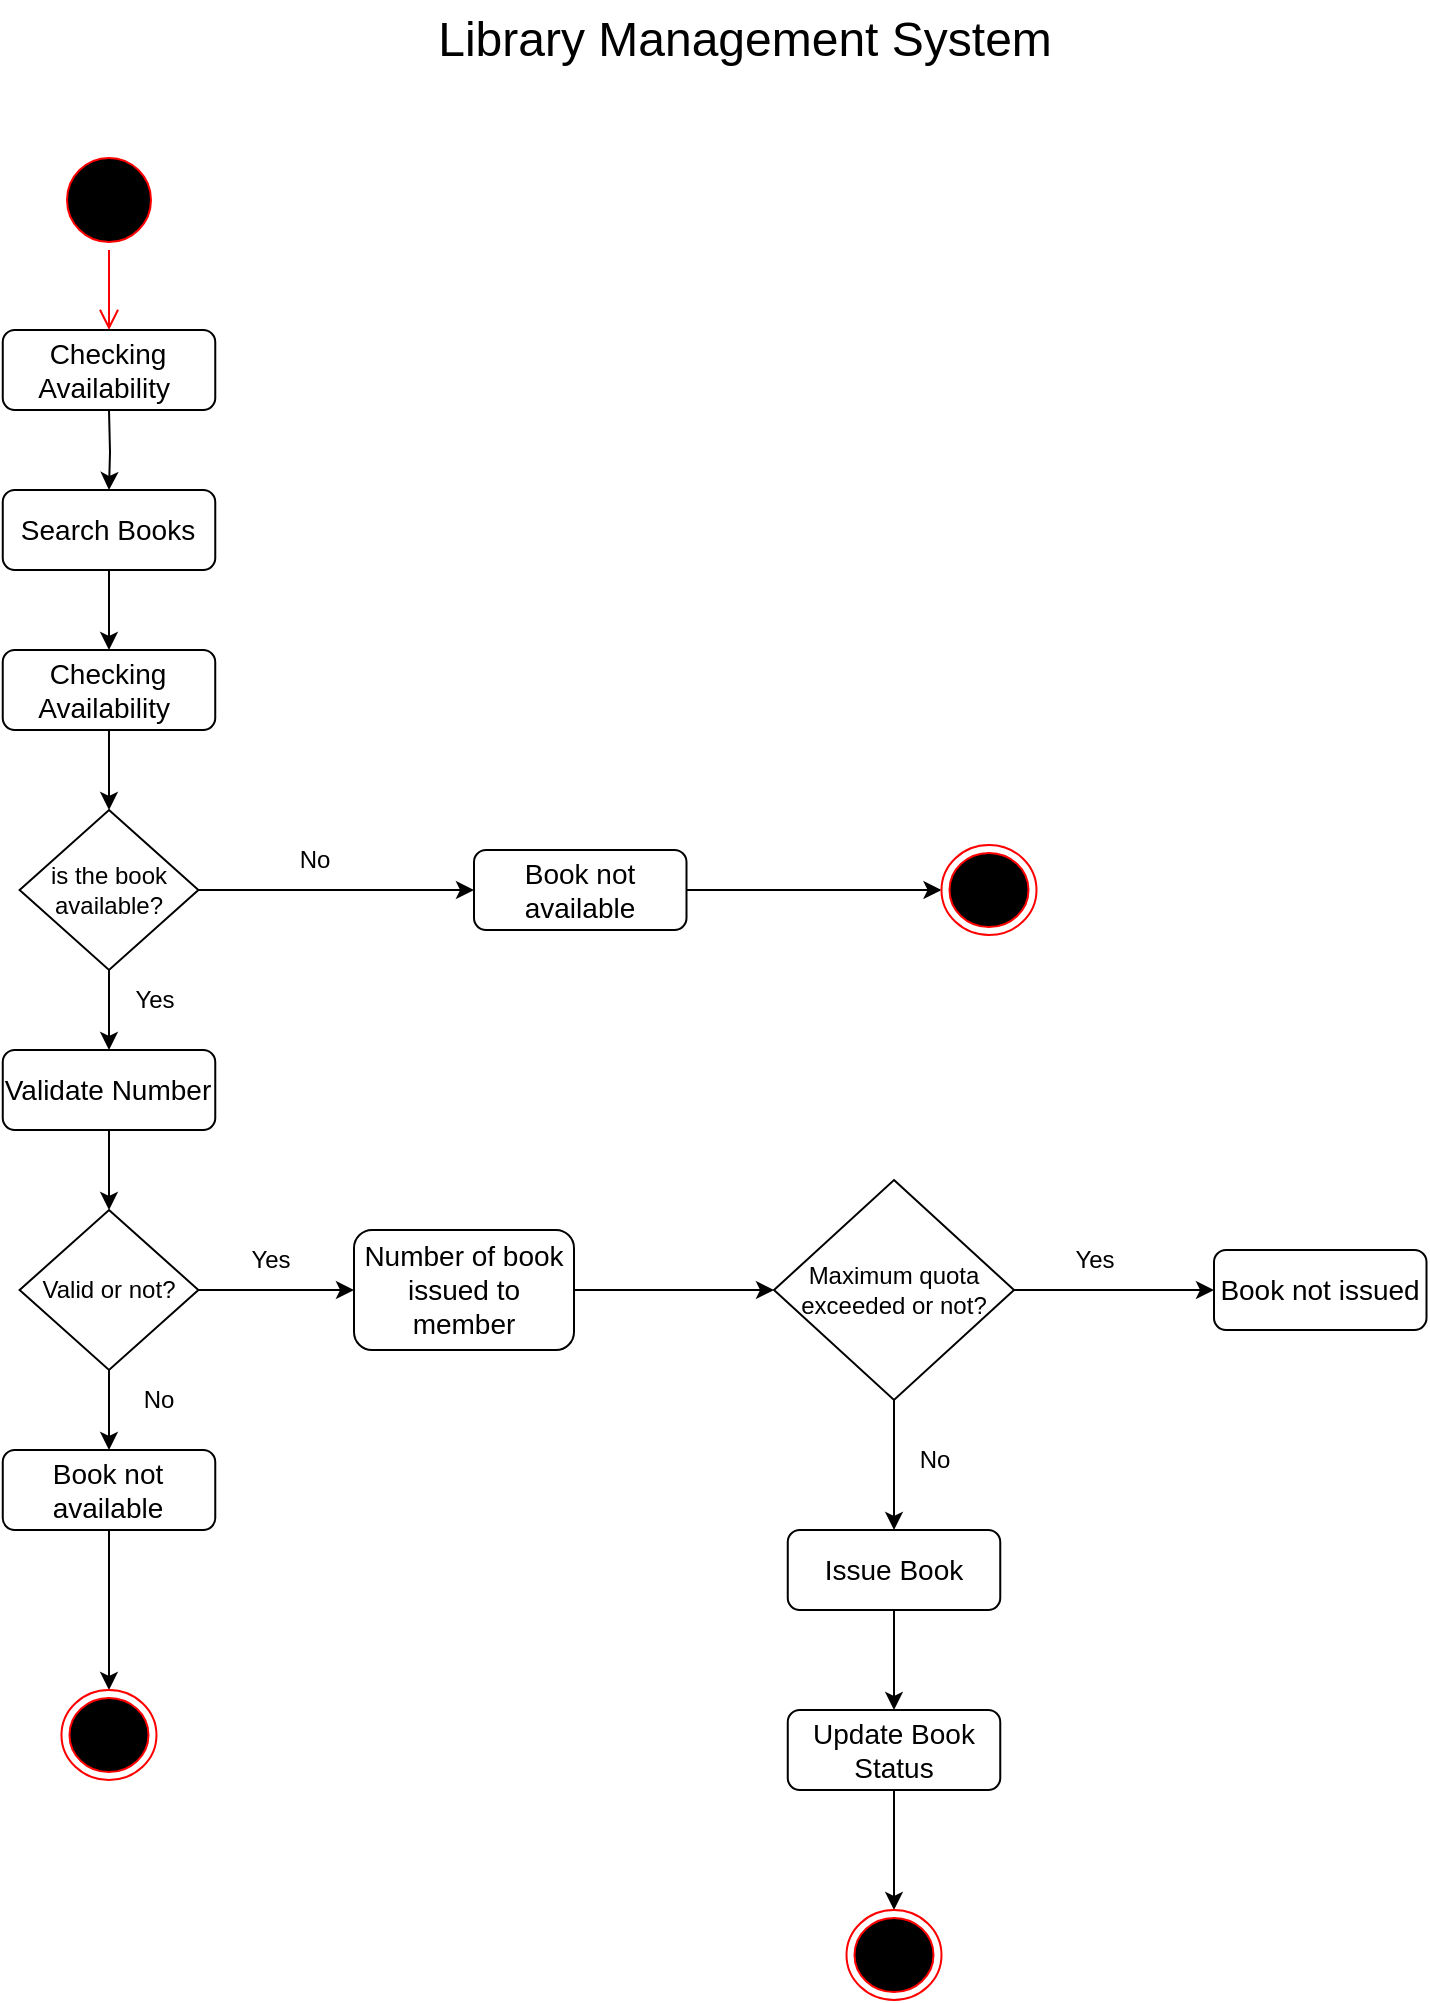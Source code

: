<mxfile version="21.1.7" type="github">
  <diagram name="Page-1" id="6-QPMzgGGsWPTE16h2YF">
    <mxGraphModel dx="1750" dy="955" grid="1" gridSize="10" guides="1" tooltips="1" connect="1" arrows="1" fold="1" page="1" pageScale="1" pageWidth="850" pageHeight="1100" math="0" shadow="0">
      <root>
        <mxCell id="0" />
        <mxCell id="1" parent="0" />
        <mxCell id="cj6CcQixQTtZFjvys8FD-1" value="" style="ellipse;html=1;shape=startState;fillColor=#000000;strokeColor=#ff0000;" vertex="1" parent="1">
          <mxGeometry x="92.5" y="110" width="50" height="50" as="geometry" />
        </mxCell>
        <mxCell id="cj6CcQixQTtZFjvys8FD-2" value="" style="edgeStyle=orthogonalEdgeStyle;html=1;verticalAlign=bottom;endArrow=open;endSize=8;strokeColor=#ff0000;rounded=0;entryX=0.5;entryY=0;entryDx=0;entryDy=0;" edge="1" source="cj6CcQixQTtZFjvys8FD-1" parent="1" target="cj6CcQixQTtZFjvys8FD-11">
          <mxGeometry relative="1" as="geometry">
            <mxPoint x="117.5" y="200" as="targetPoint" />
          </mxGeometry>
        </mxCell>
        <mxCell id="cj6CcQixQTtZFjvys8FD-6" style="edgeStyle=orthogonalEdgeStyle;rounded=0;orthogonalLoop=1;jettySize=auto;html=1;exitX=0.5;exitY=1;exitDx=0;exitDy=0;entryX=0.5;entryY=0;entryDx=0;entryDy=0;" edge="1" parent="1" target="cj6CcQixQTtZFjvys8FD-4">
          <mxGeometry relative="1" as="geometry">
            <mxPoint x="117.5" y="240" as="sourcePoint" />
          </mxGeometry>
        </mxCell>
        <mxCell id="cj6CcQixQTtZFjvys8FD-7" style="edgeStyle=orthogonalEdgeStyle;rounded=0;orthogonalLoop=1;jettySize=auto;html=1;exitX=0.5;exitY=1;exitDx=0;exitDy=0;entryX=0.5;entryY=0;entryDx=0;entryDy=0;" edge="1" parent="1" source="cj6CcQixQTtZFjvys8FD-4" target="cj6CcQixQTtZFjvys8FD-10">
          <mxGeometry relative="1" as="geometry">
            <mxPoint x="117.5" y="430" as="targetPoint" />
          </mxGeometry>
        </mxCell>
        <mxCell id="cj6CcQixQTtZFjvys8FD-4" value="&lt;font style=&quot;font-size: 14px;&quot;&gt;Search Books&lt;/font&gt;" style="rounded=1;whiteSpace=wrap;html=1;" vertex="1" parent="1">
          <mxGeometry x="64.38" y="280" width="106.25" height="40" as="geometry" />
        </mxCell>
        <mxCell id="cj6CcQixQTtZFjvys8FD-14" style="edgeStyle=orthogonalEdgeStyle;rounded=0;orthogonalLoop=1;jettySize=auto;html=1;exitX=1;exitY=0.5;exitDx=0;exitDy=0;entryX=0;entryY=0.5;entryDx=0;entryDy=0;" edge="1" parent="1" source="cj6CcQixQTtZFjvys8FD-8" target="cj6CcQixQTtZFjvys8FD-13">
          <mxGeometry relative="1" as="geometry" />
        </mxCell>
        <mxCell id="cj6CcQixQTtZFjvys8FD-15" style="edgeStyle=orthogonalEdgeStyle;rounded=0;orthogonalLoop=1;jettySize=auto;html=1;exitX=0.5;exitY=1;exitDx=0;exitDy=0;entryX=0.5;entryY=0;entryDx=0;entryDy=0;" edge="1" parent="1" source="cj6CcQixQTtZFjvys8FD-8" target="cj6CcQixQTtZFjvys8FD-18">
          <mxGeometry relative="1" as="geometry">
            <mxPoint x="118" y="570" as="targetPoint" />
          </mxGeometry>
        </mxCell>
        <mxCell id="cj6CcQixQTtZFjvys8FD-8" value="is the book available?" style="rhombus;whiteSpace=wrap;html=1;" vertex="1" parent="1">
          <mxGeometry x="72.81" y="440" width="89.39" height="80" as="geometry" />
        </mxCell>
        <mxCell id="cj6CcQixQTtZFjvys8FD-12" style="edgeStyle=orthogonalEdgeStyle;rounded=0;orthogonalLoop=1;jettySize=auto;html=1;exitX=0.5;exitY=1;exitDx=0;exitDy=0;entryX=0.5;entryY=0;entryDx=0;entryDy=0;" edge="1" parent="1" source="cj6CcQixQTtZFjvys8FD-10" target="cj6CcQixQTtZFjvys8FD-8">
          <mxGeometry relative="1" as="geometry" />
        </mxCell>
        <mxCell id="cj6CcQixQTtZFjvys8FD-10" value="&lt;font style=&quot;font-size: 14px;&quot;&gt;Checking Availability&amp;nbsp;&lt;/font&gt;" style="rounded=1;whiteSpace=wrap;html=1;" vertex="1" parent="1">
          <mxGeometry x="64.37" y="360" width="106.25" height="40" as="geometry" />
        </mxCell>
        <mxCell id="cj6CcQixQTtZFjvys8FD-11" value="&lt;font style=&quot;font-size: 14px;&quot;&gt;Checking Availability&amp;nbsp;&lt;/font&gt;" style="rounded=1;whiteSpace=wrap;html=1;" vertex="1" parent="1">
          <mxGeometry x="64.38" y="200" width="106.25" height="40" as="geometry" />
        </mxCell>
        <mxCell id="cj6CcQixQTtZFjvys8FD-43" style="edgeStyle=orthogonalEdgeStyle;rounded=0;orthogonalLoop=1;jettySize=auto;html=1;exitX=1;exitY=0.5;exitDx=0;exitDy=0;entryX=0;entryY=0.5;entryDx=0;entryDy=0;" edge="1" parent="1" source="cj6CcQixQTtZFjvys8FD-13" target="cj6CcQixQTtZFjvys8FD-42">
          <mxGeometry relative="1" as="geometry" />
        </mxCell>
        <mxCell id="cj6CcQixQTtZFjvys8FD-13" value="&lt;font style=&quot;font-size: 14px;&quot;&gt;Book not available&lt;/font&gt;" style="rounded=1;whiteSpace=wrap;html=1;" vertex="1" parent="1">
          <mxGeometry x="300" y="460" width="106.25" height="40" as="geometry" />
        </mxCell>
        <mxCell id="cj6CcQixQTtZFjvys8FD-16" value="No" style="text;html=1;align=center;verticalAlign=middle;resizable=0;points=[];autosize=1;strokeColor=none;fillColor=none;" vertex="1" parent="1">
          <mxGeometry x="200" y="450" width="40" height="30" as="geometry" />
        </mxCell>
        <mxCell id="cj6CcQixQTtZFjvys8FD-17" value="Yes" style="text;html=1;align=center;verticalAlign=middle;resizable=0;points=[];autosize=1;strokeColor=none;fillColor=none;" vertex="1" parent="1">
          <mxGeometry x="120" y="520" width="40" height="30" as="geometry" />
        </mxCell>
        <mxCell id="cj6CcQixQTtZFjvys8FD-20" style="edgeStyle=orthogonalEdgeStyle;rounded=0;orthogonalLoop=1;jettySize=auto;html=1;exitX=0.5;exitY=1;exitDx=0;exitDy=0;entryX=0.5;entryY=0;entryDx=0;entryDy=0;" edge="1" parent="1" source="cj6CcQixQTtZFjvys8FD-18" target="cj6CcQixQTtZFjvys8FD-19">
          <mxGeometry relative="1" as="geometry" />
        </mxCell>
        <mxCell id="cj6CcQixQTtZFjvys8FD-18" value="&lt;font style=&quot;font-size: 14px;&quot;&gt;Validate Number&lt;/font&gt;" style="rounded=1;whiteSpace=wrap;html=1;" vertex="1" parent="1">
          <mxGeometry x="64.38" y="560" width="106.25" height="40" as="geometry" />
        </mxCell>
        <mxCell id="cj6CcQixQTtZFjvys8FD-22" style="edgeStyle=orthogonalEdgeStyle;rounded=0;orthogonalLoop=1;jettySize=auto;html=1;exitX=0.5;exitY=1;exitDx=0;exitDy=0;entryX=0.5;entryY=0;entryDx=0;entryDy=0;" edge="1" parent="1" source="cj6CcQixQTtZFjvys8FD-19" target="cj6CcQixQTtZFjvys8FD-21">
          <mxGeometry relative="1" as="geometry" />
        </mxCell>
        <mxCell id="cj6CcQixQTtZFjvys8FD-25" style="edgeStyle=orthogonalEdgeStyle;rounded=0;orthogonalLoop=1;jettySize=auto;html=1;exitX=1;exitY=0.5;exitDx=0;exitDy=0;entryX=0;entryY=0.5;entryDx=0;entryDy=0;" edge="1" parent="1" source="cj6CcQixQTtZFjvys8FD-19" target="cj6CcQixQTtZFjvys8FD-24">
          <mxGeometry relative="1" as="geometry" />
        </mxCell>
        <mxCell id="cj6CcQixQTtZFjvys8FD-19" value="Valid or not?" style="rhombus;whiteSpace=wrap;html=1;" vertex="1" parent="1">
          <mxGeometry x="72.81" y="640" width="89.39" height="80" as="geometry" />
        </mxCell>
        <mxCell id="cj6CcQixQTtZFjvys8FD-41" style="edgeStyle=orthogonalEdgeStyle;rounded=0;orthogonalLoop=1;jettySize=auto;html=1;exitX=0.5;exitY=1;exitDx=0;exitDy=0;entryX=0.5;entryY=0;entryDx=0;entryDy=0;" edge="1" parent="1" source="cj6CcQixQTtZFjvys8FD-21" target="cj6CcQixQTtZFjvys8FD-40">
          <mxGeometry relative="1" as="geometry" />
        </mxCell>
        <mxCell id="cj6CcQixQTtZFjvys8FD-21" value="&lt;font style=&quot;font-size: 14px;&quot;&gt;Book not available&lt;/font&gt;" style="rounded=1;whiteSpace=wrap;html=1;" vertex="1" parent="1">
          <mxGeometry x="64.38" y="760" width="106.25" height="40" as="geometry" />
        </mxCell>
        <mxCell id="cj6CcQixQTtZFjvys8FD-23" value="No" style="text;html=1;align=center;verticalAlign=middle;resizable=0;points=[];autosize=1;strokeColor=none;fillColor=none;" vertex="1" parent="1">
          <mxGeometry x="122.2" y="720" width="40" height="30" as="geometry" />
        </mxCell>
        <mxCell id="cj6CcQixQTtZFjvys8FD-28" style="edgeStyle=orthogonalEdgeStyle;rounded=0;orthogonalLoop=1;jettySize=auto;html=1;exitX=1;exitY=0.5;exitDx=0;exitDy=0;entryX=0;entryY=0.5;entryDx=0;entryDy=0;" edge="1" parent="1" source="cj6CcQixQTtZFjvys8FD-24" target="cj6CcQixQTtZFjvys8FD-27">
          <mxGeometry relative="1" as="geometry" />
        </mxCell>
        <mxCell id="cj6CcQixQTtZFjvys8FD-24" value="&lt;font style=&quot;font-size: 14px;&quot;&gt;Number of book issued to member&lt;/font&gt;" style="rounded=1;whiteSpace=wrap;html=1;" vertex="1" parent="1">
          <mxGeometry x="240" y="650" width="110" height="60" as="geometry" />
        </mxCell>
        <mxCell id="cj6CcQixQTtZFjvys8FD-26" value="Yes" style="text;html=1;align=center;verticalAlign=middle;resizable=0;points=[];autosize=1;strokeColor=none;fillColor=none;" vertex="1" parent="1">
          <mxGeometry x="178" y="650" width="40" height="30" as="geometry" />
        </mxCell>
        <mxCell id="cj6CcQixQTtZFjvys8FD-30" style="edgeStyle=orthogonalEdgeStyle;rounded=0;orthogonalLoop=1;jettySize=auto;html=1;exitX=1;exitY=0.5;exitDx=0;exitDy=0;entryX=0;entryY=0.5;entryDx=0;entryDy=0;" edge="1" parent="1" source="cj6CcQixQTtZFjvys8FD-27" target="cj6CcQixQTtZFjvys8FD-29">
          <mxGeometry relative="1" as="geometry" />
        </mxCell>
        <mxCell id="cj6CcQixQTtZFjvys8FD-33" style="edgeStyle=orthogonalEdgeStyle;rounded=0;orthogonalLoop=1;jettySize=auto;html=1;exitX=0.5;exitY=1;exitDx=0;exitDy=0;entryX=0.5;entryY=0;entryDx=0;entryDy=0;" edge="1" parent="1" source="cj6CcQixQTtZFjvys8FD-27" target="cj6CcQixQTtZFjvys8FD-32">
          <mxGeometry relative="1" as="geometry" />
        </mxCell>
        <mxCell id="cj6CcQixQTtZFjvys8FD-27" value="Maximum quota exceeded or not?" style="rhombus;whiteSpace=wrap;html=1;" vertex="1" parent="1">
          <mxGeometry x="450" y="625" width="120" height="110" as="geometry" />
        </mxCell>
        <mxCell id="cj6CcQixQTtZFjvys8FD-29" value="&lt;font style=&quot;font-size: 14px;&quot;&gt;Book not issued&lt;/font&gt;" style="rounded=1;whiteSpace=wrap;html=1;" vertex="1" parent="1">
          <mxGeometry x="670" y="660" width="106.25" height="40" as="geometry" />
        </mxCell>
        <mxCell id="cj6CcQixQTtZFjvys8FD-31" value="Yes" style="text;html=1;align=center;verticalAlign=middle;resizable=0;points=[];autosize=1;strokeColor=none;fillColor=none;" vertex="1" parent="1">
          <mxGeometry x="590" y="650" width="40" height="30" as="geometry" />
        </mxCell>
        <mxCell id="cj6CcQixQTtZFjvys8FD-35" style="edgeStyle=orthogonalEdgeStyle;rounded=0;orthogonalLoop=1;jettySize=auto;html=1;exitX=0.5;exitY=1;exitDx=0;exitDy=0;entryX=0.5;entryY=0;entryDx=0;entryDy=0;" edge="1" parent="1" source="cj6CcQixQTtZFjvys8FD-32" target="cj6CcQixQTtZFjvys8FD-34">
          <mxGeometry relative="1" as="geometry" />
        </mxCell>
        <mxCell id="cj6CcQixQTtZFjvys8FD-32" value="&lt;font style=&quot;font-size: 14px;&quot;&gt;Issue Book&lt;/font&gt;" style="rounded=1;whiteSpace=wrap;html=1;" vertex="1" parent="1">
          <mxGeometry x="456.88" y="800" width="106.25" height="40" as="geometry" />
        </mxCell>
        <mxCell id="cj6CcQixQTtZFjvys8FD-37" style="edgeStyle=orthogonalEdgeStyle;rounded=0;orthogonalLoop=1;jettySize=auto;html=1;exitX=0.5;exitY=1;exitDx=0;exitDy=0;entryX=0.5;entryY=0;entryDx=0;entryDy=0;" edge="1" parent="1" source="cj6CcQixQTtZFjvys8FD-34" target="cj6CcQixQTtZFjvys8FD-36">
          <mxGeometry relative="1" as="geometry" />
        </mxCell>
        <mxCell id="cj6CcQixQTtZFjvys8FD-34" value="&lt;font style=&quot;font-size: 14px;&quot;&gt;Update Book Status&lt;/font&gt;" style="rounded=1;whiteSpace=wrap;html=1;" vertex="1" parent="1">
          <mxGeometry x="456.88" y="890" width="106.25" height="40" as="geometry" />
        </mxCell>
        <mxCell id="cj6CcQixQTtZFjvys8FD-36" value="" style="ellipse;html=1;shape=endState;fillColor=#000000;strokeColor=#ff0000;" vertex="1" parent="1">
          <mxGeometry x="486.25" y="990" width="47.5" height="45" as="geometry" />
        </mxCell>
        <mxCell id="cj6CcQixQTtZFjvys8FD-38" value="&lt;font style=&quot;font-size: 24px;&quot;&gt;Library Management System&lt;/font&gt;" style="text;html=1;align=center;verticalAlign=middle;resizable=0;points=[];autosize=1;strokeColor=none;fillColor=none;" vertex="1" parent="1">
          <mxGeometry x="270" y="35" width="330" height="40" as="geometry" />
        </mxCell>
        <mxCell id="cj6CcQixQTtZFjvys8FD-39" value="No" style="text;html=1;align=center;verticalAlign=middle;resizable=0;points=[];autosize=1;strokeColor=none;fillColor=none;" vertex="1" parent="1">
          <mxGeometry x="510" y="750" width="40" height="30" as="geometry" />
        </mxCell>
        <mxCell id="cj6CcQixQTtZFjvys8FD-40" value="" style="ellipse;html=1;shape=endState;fillColor=#000000;strokeColor=#ff0000;" vertex="1" parent="1">
          <mxGeometry x="93.74" y="880" width="47.5" height="45" as="geometry" />
        </mxCell>
        <mxCell id="cj6CcQixQTtZFjvys8FD-42" value="" style="ellipse;html=1;shape=endState;fillColor=#000000;strokeColor=#ff0000;" vertex="1" parent="1">
          <mxGeometry x="533.75" y="457.5" width="47.5" height="45" as="geometry" />
        </mxCell>
      </root>
    </mxGraphModel>
  </diagram>
</mxfile>
